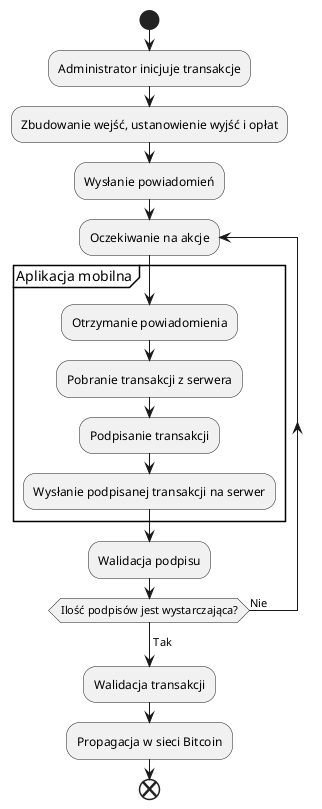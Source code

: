 @startuml
start
:Administrator inicjuje transakcje;
:Zbudowanie wejść, ustanowienie wyjść i opłat;
:Wysłanie powiadomień;
repeat :Oczekiwanie na akcje;
    group Aplikacja mobilna
            :Otrzymanie powiadomienia;
            :Pobranie transakcji z serwera;
            :Podpisanie transakcji;
            :Wysłanie podpisanej transakcji na serwer;
    end group
    :Walidacja podpisu;
repeat while (Ilość podpisów jest wystarczająca?) is (Nie)
-> Tak;

:Walidacja transakcji;
:Propagacja w sieci Bitcoin;
end
@enduml
